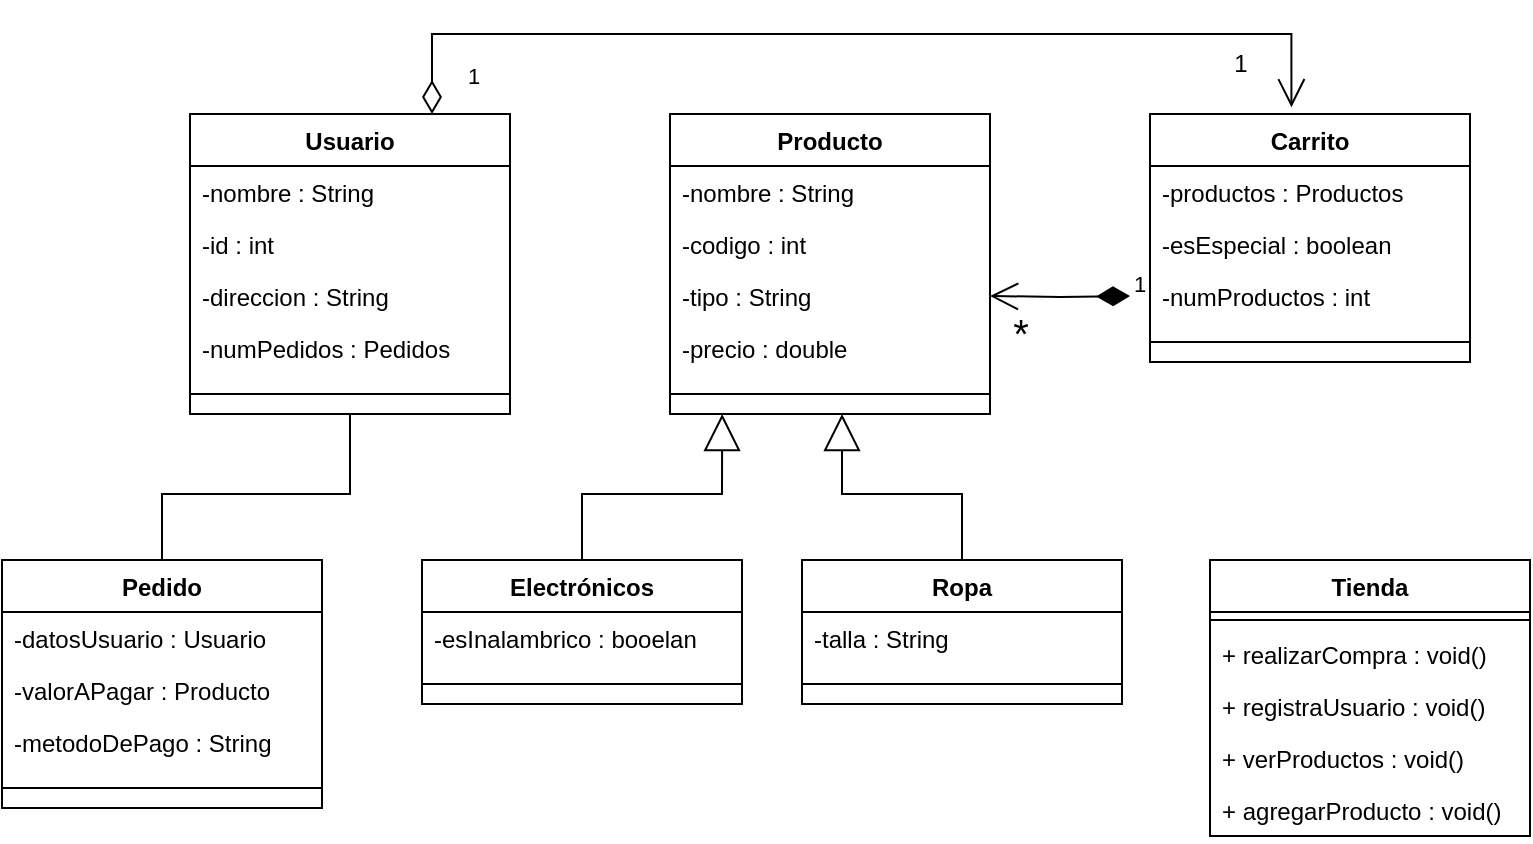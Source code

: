 <mxfile version="22.1.0" type="github">
  <diagram id="C5RBs43oDa-KdzZeNtuy" name="Page-1">
    <mxGraphModel dx="1009" dy="542" grid="1" gridSize="10" guides="1" tooltips="1" connect="1" arrows="1" fold="1" page="1" pageScale="1" pageWidth="827" pageHeight="1169" math="0" shadow="0">
      <root>
        <mxCell id="WIyWlLk6GJQsqaUBKTNV-0" />
        <mxCell id="WIyWlLk6GJQsqaUBKTNV-1" parent="WIyWlLk6GJQsqaUBKTNV-0" />
        <mxCell id="cQ597G1x-0ITlK1lRD7U-17" value="Usuario" style="swimlane;fontStyle=1;align=center;verticalAlign=top;childLayout=stackLayout;horizontal=1;startSize=26;horizontalStack=0;resizeParent=1;resizeParentMax=0;resizeLast=0;collapsible=1;marginBottom=0;whiteSpace=wrap;html=1;" parent="WIyWlLk6GJQsqaUBKTNV-1" vertex="1">
          <mxGeometry x="94" y="60" width="160" height="150" as="geometry" />
        </mxCell>
        <mxCell id="cQ597G1x-0ITlK1lRD7U-18" value="-nombre : String" style="text;strokeColor=none;fillColor=none;align=left;verticalAlign=top;spacingLeft=4;spacingRight=4;overflow=hidden;rotatable=0;points=[[0,0.5],[1,0.5]];portConstraint=eastwest;whiteSpace=wrap;html=1;" parent="cQ597G1x-0ITlK1lRD7U-17" vertex="1">
          <mxGeometry y="26" width="160" height="26" as="geometry" />
        </mxCell>
        <mxCell id="cQ597G1x-0ITlK1lRD7U-21" value="-id : int" style="text;strokeColor=none;fillColor=none;align=left;verticalAlign=top;spacingLeft=4;spacingRight=4;overflow=hidden;rotatable=0;points=[[0,0.5],[1,0.5]];portConstraint=eastwest;whiteSpace=wrap;html=1;" parent="cQ597G1x-0ITlK1lRD7U-17" vertex="1">
          <mxGeometry y="52" width="160" height="26" as="geometry" />
        </mxCell>
        <mxCell id="cQ597G1x-0ITlK1lRD7U-23" value="-direccion : String" style="text;strokeColor=none;fillColor=none;align=left;verticalAlign=top;spacingLeft=4;spacingRight=4;overflow=hidden;rotatable=0;points=[[0,0.5],[1,0.5]];portConstraint=eastwest;whiteSpace=wrap;html=1;" parent="cQ597G1x-0ITlK1lRD7U-17" vertex="1">
          <mxGeometry y="78" width="160" height="26" as="geometry" />
        </mxCell>
        <mxCell id="cQ597G1x-0ITlK1lRD7U-22" value="-numPedidos : Pedidos" style="text;strokeColor=none;fillColor=none;align=left;verticalAlign=top;spacingLeft=4;spacingRight=4;overflow=hidden;rotatable=0;points=[[0,0.5],[1,0.5]];portConstraint=eastwest;whiteSpace=wrap;html=1;" parent="cQ597G1x-0ITlK1lRD7U-17" vertex="1">
          <mxGeometry y="104" width="160" height="26" as="geometry" />
        </mxCell>
        <mxCell id="cQ597G1x-0ITlK1lRD7U-19" value="" style="line;strokeWidth=1;fillColor=none;align=left;verticalAlign=middle;spacingTop=-1;spacingLeft=3;spacingRight=3;rotatable=0;labelPosition=right;points=[];portConstraint=eastwest;strokeColor=inherit;" parent="cQ597G1x-0ITlK1lRD7U-17" vertex="1">
          <mxGeometry y="130" width="160" height="20" as="geometry" />
        </mxCell>
        <mxCell id="cQ597G1x-0ITlK1lRD7U-24" value="Producto" style="swimlane;fontStyle=1;align=center;verticalAlign=top;childLayout=stackLayout;horizontal=1;startSize=26;horizontalStack=0;resizeParent=1;resizeParentMax=0;resizeLast=0;collapsible=1;marginBottom=0;whiteSpace=wrap;html=1;" parent="WIyWlLk6GJQsqaUBKTNV-1" vertex="1">
          <mxGeometry x="334" y="60" width="160" height="150" as="geometry" />
        </mxCell>
        <mxCell id="cQ597G1x-0ITlK1lRD7U-25" value="-nombre : String" style="text;strokeColor=none;fillColor=none;align=left;verticalAlign=top;spacingLeft=4;spacingRight=4;overflow=hidden;rotatable=0;points=[[0,0.5],[1,0.5]];portConstraint=eastwest;whiteSpace=wrap;html=1;" parent="cQ597G1x-0ITlK1lRD7U-24" vertex="1">
          <mxGeometry y="26" width="160" height="26" as="geometry" />
        </mxCell>
        <mxCell id="cQ597G1x-0ITlK1lRD7U-26" value="-codigo : int" style="text;strokeColor=none;fillColor=none;align=left;verticalAlign=top;spacingLeft=4;spacingRight=4;overflow=hidden;rotatable=0;points=[[0,0.5],[1,0.5]];portConstraint=eastwest;whiteSpace=wrap;html=1;" parent="cQ597G1x-0ITlK1lRD7U-24" vertex="1">
          <mxGeometry y="52" width="160" height="26" as="geometry" />
        </mxCell>
        <mxCell id="cQ597G1x-0ITlK1lRD7U-42" value="-tipo : String" style="text;strokeColor=none;fillColor=none;align=left;verticalAlign=top;spacingLeft=4;spacingRight=4;overflow=hidden;rotatable=0;points=[[0,0.5],[1,0.5]];portConstraint=eastwest;whiteSpace=wrap;html=1;" parent="cQ597G1x-0ITlK1lRD7U-24" vertex="1">
          <mxGeometry y="78" width="160" height="26" as="geometry" />
        </mxCell>
        <mxCell id="cQ597G1x-0ITlK1lRD7U-27" value="-precio : double" style="text;strokeColor=none;fillColor=none;align=left;verticalAlign=top;spacingLeft=4;spacingRight=4;overflow=hidden;rotatable=0;points=[[0,0.5],[1,0.5]];portConstraint=eastwest;whiteSpace=wrap;html=1;" parent="cQ597G1x-0ITlK1lRD7U-24" vertex="1">
          <mxGeometry y="104" width="160" height="26" as="geometry" />
        </mxCell>
        <mxCell id="cQ597G1x-0ITlK1lRD7U-29" value="" style="line;strokeWidth=1;fillColor=none;align=left;verticalAlign=middle;spacingTop=-1;spacingLeft=3;spacingRight=3;rotatable=0;labelPosition=right;points=[];portConstraint=eastwest;strokeColor=inherit;" parent="cQ597G1x-0ITlK1lRD7U-24" vertex="1">
          <mxGeometry y="130" width="160" height="20" as="geometry" />
        </mxCell>
        <mxCell id="cQ597G1x-0ITlK1lRD7U-30" value="Carrito" style="swimlane;fontStyle=1;align=center;verticalAlign=top;childLayout=stackLayout;horizontal=1;startSize=26;horizontalStack=0;resizeParent=1;resizeParentMax=0;resizeLast=0;collapsible=1;marginBottom=0;whiteSpace=wrap;html=1;" parent="WIyWlLk6GJQsqaUBKTNV-1" vertex="1">
          <mxGeometry x="574" y="60" width="160" height="124" as="geometry" />
        </mxCell>
        <mxCell id="cQ597G1x-0ITlK1lRD7U-31" value="-productos : Productos" style="text;strokeColor=none;fillColor=none;align=left;verticalAlign=top;spacingLeft=4;spacingRight=4;overflow=hidden;rotatable=0;points=[[0,0.5],[1,0.5]];portConstraint=eastwest;whiteSpace=wrap;html=1;" parent="cQ597G1x-0ITlK1lRD7U-30" vertex="1">
          <mxGeometry y="26" width="160" height="26" as="geometry" />
        </mxCell>
        <mxCell id="cQ597G1x-0ITlK1lRD7U-32" value="-esEspecial : boolean" style="text;strokeColor=none;fillColor=none;align=left;verticalAlign=top;spacingLeft=4;spacingRight=4;overflow=hidden;rotatable=0;points=[[0,0.5],[1,0.5]];portConstraint=eastwest;whiteSpace=wrap;html=1;" parent="cQ597G1x-0ITlK1lRD7U-30" vertex="1">
          <mxGeometry y="52" width="160" height="26" as="geometry" />
        </mxCell>
        <mxCell id="cQ597G1x-0ITlK1lRD7U-33" value="-numProductos : int" style="text;strokeColor=none;fillColor=none;align=left;verticalAlign=top;spacingLeft=4;spacingRight=4;overflow=hidden;rotatable=0;points=[[0,0.5],[1,0.5]];portConstraint=eastwest;whiteSpace=wrap;html=1;" parent="cQ597G1x-0ITlK1lRD7U-30" vertex="1">
          <mxGeometry y="78" width="160" height="26" as="geometry" />
        </mxCell>
        <mxCell id="cQ597G1x-0ITlK1lRD7U-35" value="" style="line;strokeWidth=1;fillColor=none;align=left;verticalAlign=middle;spacingTop=-1;spacingLeft=3;spacingRight=3;rotatable=0;labelPosition=right;points=[];portConstraint=eastwest;strokeColor=inherit;" parent="cQ597G1x-0ITlK1lRD7U-30" vertex="1">
          <mxGeometry y="104" width="160" height="20" as="geometry" />
        </mxCell>
        <mxCell id="cQ597G1x-0ITlK1lRD7U-36" value="Pedido" style="swimlane;fontStyle=1;align=center;verticalAlign=top;childLayout=stackLayout;horizontal=1;startSize=26;horizontalStack=0;resizeParent=1;resizeParentMax=0;resizeLast=0;collapsible=1;marginBottom=0;whiteSpace=wrap;html=1;" parent="WIyWlLk6GJQsqaUBKTNV-1" vertex="1">
          <mxGeometry y="283" width="160" height="124" as="geometry" />
        </mxCell>
        <mxCell id="cQ597G1x-0ITlK1lRD7U-37" value="-datosUsuario : Usuario" style="text;strokeColor=none;fillColor=none;align=left;verticalAlign=top;spacingLeft=4;spacingRight=4;overflow=hidden;rotatable=0;points=[[0,0.5],[1,0.5]];portConstraint=eastwest;whiteSpace=wrap;html=1;" parent="cQ597G1x-0ITlK1lRD7U-36" vertex="1">
          <mxGeometry y="26" width="160" height="26" as="geometry" />
        </mxCell>
        <mxCell id="cQ597G1x-0ITlK1lRD7U-38" value="-valorAPagar : Producto" style="text;strokeColor=none;fillColor=none;align=left;verticalAlign=top;spacingLeft=4;spacingRight=4;overflow=hidden;rotatable=0;points=[[0,0.5],[1,0.5]];portConstraint=eastwest;whiteSpace=wrap;html=1;" parent="cQ597G1x-0ITlK1lRD7U-36" vertex="1">
          <mxGeometry y="52" width="160" height="26" as="geometry" />
        </mxCell>
        <mxCell id="cQ597G1x-0ITlK1lRD7U-43" value="-metodoDePago : String" style="text;strokeColor=none;fillColor=none;align=left;verticalAlign=top;spacingLeft=4;spacingRight=4;overflow=hidden;rotatable=0;points=[[0,0.5],[1,0.5]];portConstraint=eastwest;whiteSpace=wrap;html=1;" parent="cQ597G1x-0ITlK1lRD7U-36" vertex="1">
          <mxGeometry y="78" width="160" height="26" as="geometry" />
        </mxCell>
        <mxCell id="cQ597G1x-0ITlK1lRD7U-41" value="" style="line;strokeWidth=1;fillColor=none;align=left;verticalAlign=middle;spacingTop=-1;spacingLeft=3;spacingRight=3;rotatable=0;labelPosition=right;points=[];portConstraint=eastwest;strokeColor=inherit;" parent="cQ597G1x-0ITlK1lRD7U-36" vertex="1">
          <mxGeometry y="104" width="160" height="20" as="geometry" />
        </mxCell>
        <mxCell id="cQ597G1x-0ITlK1lRD7U-44" value="Tienda" style="swimlane;fontStyle=1;align=center;verticalAlign=top;childLayout=stackLayout;horizontal=1;startSize=26;horizontalStack=0;resizeParent=1;resizeParentMax=0;resizeLast=0;collapsible=1;marginBottom=0;whiteSpace=wrap;html=1;" parent="WIyWlLk6GJQsqaUBKTNV-1" vertex="1">
          <mxGeometry x="604" y="283" width="160" height="138" as="geometry" />
        </mxCell>
        <mxCell id="cQ597G1x-0ITlK1lRD7U-46" value="" style="line;strokeWidth=1;fillColor=none;align=left;verticalAlign=middle;spacingTop=-1;spacingLeft=3;spacingRight=3;rotatable=0;labelPosition=right;points=[];portConstraint=eastwest;strokeColor=inherit;" parent="cQ597G1x-0ITlK1lRD7U-44" vertex="1">
          <mxGeometry y="26" width="160" height="8" as="geometry" />
        </mxCell>
        <mxCell id="w27cy1ghTPQKO1lSpvCW-2" value="+ realizarCompra : void()" style="text;strokeColor=none;fillColor=none;align=left;verticalAlign=top;spacingLeft=4;spacingRight=4;overflow=hidden;rotatable=0;points=[[0,0.5],[1,0.5]];portConstraint=eastwest;whiteSpace=wrap;html=1;" vertex="1" parent="cQ597G1x-0ITlK1lRD7U-44">
          <mxGeometry y="34" width="160" height="26" as="geometry" />
        </mxCell>
        <mxCell id="cQ597G1x-0ITlK1lRD7U-47" value="+ registraUsuario : void()" style="text;strokeColor=none;fillColor=none;align=left;verticalAlign=top;spacingLeft=4;spacingRight=4;overflow=hidden;rotatable=0;points=[[0,0.5],[1,0.5]];portConstraint=eastwest;whiteSpace=wrap;html=1;" parent="cQ597G1x-0ITlK1lRD7U-44" vertex="1">
          <mxGeometry y="60" width="160" height="26" as="geometry" />
        </mxCell>
        <mxCell id="w27cy1ghTPQKO1lSpvCW-0" value="+ verProductos : void()" style="text;strokeColor=none;fillColor=none;align=left;verticalAlign=top;spacingLeft=4;spacingRight=4;overflow=hidden;rotatable=0;points=[[0,0.5],[1,0.5]];portConstraint=eastwest;whiteSpace=wrap;html=1;" vertex="1" parent="cQ597G1x-0ITlK1lRD7U-44">
          <mxGeometry y="86" width="160" height="26" as="geometry" />
        </mxCell>
        <mxCell id="w27cy1ghTPQKO1lSpvCW-1" value="+ agregarProducto : void()" style="text;strokeColor=none;fillColor=none;align=left;verticalAlign=top;spacingLeft=4;spacingRight=4;overflow=hidden;rotatable=0;points=[[0,0.5],[1,0.5]];portConstraint=eastwest;whiteSpace=wrap;html=1;" vertex="1" parent="cQ597G1x-0ITlK1lRD7U-44">
          <mxGeometry y="112" width="160" height="26" as="geometry" />
        </mxCell>
        <mxCell id="w27cy1ghTPQKO1lSpvCW-3" value="" style="endArrow=none;html=1;rounded=0;exitX=0.5;exitY=0;exitDx=0;exitDy=0;" edge="1" parent="WIyWlLk6GJQsqaUBKTNV-1" source="cQ597G1x-0ITlK1lRD7U-36">
          <mxGeometry width="50" height="50" relative="1" as="geometry">
            <mxPoint x="174" y="280" as="sourcePoint" />
            <mxPoint x="174" y="210" as="targetPoint" />
            <Array as="points">
              <mxPoint x="80" y="250" />
              <mxPoint x="174" y="250" />
            </Array>
          </mxGeometry>
        </mxCell>
        <mxCell id="w27cy1ghTPQKO1lSpvCW-5" value="1" style="endArrow=open;html=1;endSize=12;startArrow=diamondThin;startSize=14;startFill=1;edgeStyle=orthogonalEdgeStyle;align=left;verticalAlign=bottom;rounded=0;entryX=1;entryY=0.5;entryDx=0;entryDy=0;" edge="1" parent="WIyWlLk6GJQsqaUBKTNV-1" target="cQ597G1x-0ITlK1lRD7U-42">
          <mxGeometry x="-1" y="3" relative="1" as="geometry">
            <mxPoint x="564" y="151" as="sourcePoint" />
            <mxPoint x="274" y="290" as="targetPoint" />
          </mxGeometry>
        </mxCell>
        <mxCell id="w27cy1ghTPQKO1lSpvCW-7" value="&lt;font style=&quot;font-size: 20px;&quot;&gt;*&lt;/font&gt;" style="text;html=1;align=center;verticalAlign=middle;resizable=0;points=[];autosize=1;strokeColor=none;fillColor=none;" vertex="1" parent="WIyWlLk6GJQsqaUBKTNV-1">
          <mxGeometry x="494" y="149" width="30" height="40" as="geometry" />
        </mxCell>
        <mxCell id="w27cy1ghTPQKO1lSpvCW-8" value="1" style="endArrow=open;html=1;endSize=12;startArrow=diamondThin;startSize=14;startFill=0;edgeStyle=orthogonalEdgeStyle;align=left;verticalAlign=bottom;rounded=0;entryX=0.442;entryY=-0.027;entryDx=0;entryDy=0;entryPerimeter=0;" edge="1" parent="WIyWlLk6GJQsqaUBKTNV-1" source="cQ597G1x-0ITlK1lRD7U-17" target="cQ597G1x-0ITlK1lRD7U-30">
          <mxGeometry x="-0.96" y="-16" relative="1" as="geometry">
            <mxPoint x="215" y="50" as="sourcePoint" />
            <mxPoint x="644" y="40" as="targetPoint" />
            <Array as="points">
              <mxPoint x="215" y="20" />
              <mxPoint x="645" y="20" />
            </Array>
            <mxPoint as="offset" />
          </mxGeometry>
        </mxCell>
        <mxCell id="w27cy1ghTPQKO1lSpvCW-9" value="1" style="text;html=1;align=center;verticalAlign=middle;resizable=0;points=[];autosize=1;strokeColor=none;fillColor=none;" vertex="1" parent="WIyWlLk6GJQsqaUBKTNV-1">
          <mxGeometry x="604" y="20" width="30" height="30" as="geometry" />
        </mxCell>
        <mxCell id="w27cy1ghTPQKO1lSpvCW-15" value="Electrónicos" style="swimlane;fontStyle=1;align=center;verticalAlign=top;childLayout=stackLayout;horizontal=1;startSize=26;horizontalStack=0;resizeParent=1;resizeParentMax=0;resizeLast=0;collapsible=1;marginBottom=0;whiteSpace=wrap;html=1;" vertex="1" parent="WIyWlLk6GJQsqaUBKTNV-1">
          <mxGeometry x="210" y="283" width="160" height="72" as="geometry" />
        </mxCell>
        <mxCell id="w27cy1ghTPQKO1lSpvCW-16" value="-esInalambrico : booelan" style="text;strokeColor=none;fillColor=none;align=left;verticalAlign=top;spacingLeft=4;spacingRight=4;overflow=hidden;rotatable=0;points=[[0,0.5],[1,0.5]];portConstraint=eastwest;whiteSpace=wrap;html=1;" vertex="1" parent="w27cy1ghTPQKO1lSpvCW-15">
          <mxGeometry y="26" width="160" height="26" as="geometry" />
        </mxCell>
        <mxCell id="w27cy1ghTPQKO1lSpvCW-19" value="" style="line;strokeWidth=1;fillColor=none;align=left;verticalAlign=middle;spacingTop=-1;spacingLeft=3;spacingRight=3;rotatable=0;labelPosition=right;points=[];portConstraint=eastwest;strokeColor=inherit;" vertex="1" parent="w27cy1ghTPQKO1lSpvCW-15">
          <mxGeometry y="52" width="160" height="20" as="geometry" />
        </mxCell>
        <mxCell id="w27cy1ghTPQKO1lSpvCW-20" value="Ropa" style="swimlane;fontStyle=1;align=center;verticalAlign=top;childLayout=stackLayout;horizontal=1;startSize=26;horizontalStack=0;resizeParent=1;resizeParentMax=0;resizeLast=0;collapsible=1;marginBottom=0;whiteSpace=wrap;html=1;" vertex="1" parent="WIyWlLk6GJQsqaUBKTNV-1">
          <mxGeometry x="400" y="283" width="160" height="72" as="geometry" />
        </mxCell>
        <mxCell id="w27cy1ghTPQKO1lSpvCW-21" value="-talla : String" style="text;strokeColor=none;fillColor=none;align=left;verticalAlign=top;spacingLeft=4;spacingRight=4;overflow=hidden;rotatable=0;points=[[0,0.5],[1,0.5]];portConstraint=eastwest;whiteSpace=wrap;html=1;" vertex="1" parent="w27cy1ghTPQKO1lSpvCW-20">
          <mxGeometry y="26" width="160" height="26" as="geometry" />
        </mxCell>
        <mxCell id="w27cy1ghTPQKO1lSpvCW-24" value="" style="line;strokeWidth=1;fillColor=none;align=left;verticalAlign=middle;spacingTop=-1;spacingLeft=3;spacingRight=3;rotatable=0;labelPosition=right;points=[];portConstraint=eastwest;strokeColor=inherit;" vertex="1" parent="w27cy1ghTPQKO1lSpvCW-20">
          <mxGeometry y="52" width="160" height="20" as="geometry" />
        </mxCell>
        <mxCell id="w27cy1ghTPQKO1lSpvCW-25" value="" style="endArrow=block;endSize=16;endFill=0;html=1;rounded=0;exitX=0.5;exitY=0;exitDx=0;exitDy=0;entryX=0.163;entryY=1;entryDx=0;entryDy=0;entryPerimeter=0;" edge="1" parent="WIyWlLk6GJQsqaUBKTNV-1" source="w27cy1ghTPQKO1lSpvCW-15" target="cQ597G1x-0ITlK1lRD7U-29">
          <mxGeometry width="160" relative="1" as="geometry">
            <mxPoint x="330" y="260" as="sourcePoint" />
            <mxPoint x="360" y="220" as="targetPoint" />
            <Array as="points">
              <mxPoint x="290" y="250" />
              <mxPoint x="360" y="250" />
            </Array>
          </mxGeometry>
        </mxCell>
        <mxCell id="w27cy1ghTPQKO1lSpvCW-26" value="" style="endArrow=block;endSize=16;endFill=0;html=1;rounded=0;exitX=0.5;exitY=0;exitDx=0;exitDy=0;" edge="1" parent="WIyWlLk6GJQsqaUBKTNV-1" source="w27cy1ghTPQKO1lSpvCW-20">
          <mxGeometry width="160" relative="1" as="geometry">
            <mxPoint x="300" y="293" as="sourcePoint" />
            <mxPoint x="420" y="210" as="targetPoint" />
            <Array as="points">
              <mxPoint x="480" y="250" />
              <mxPoint x="420" y="250" />
            </Array>
          </mxGeometry>
        </mxCell>
      </root>
    </mxGraphModel>
  </diagram>
</mxfile>
